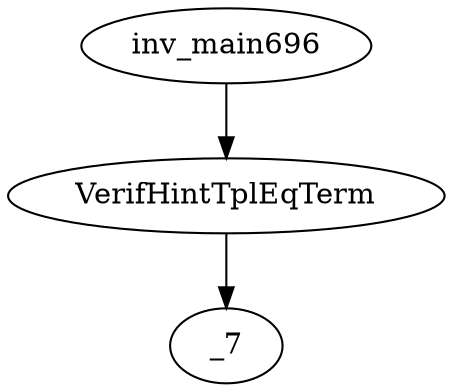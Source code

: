 digraph dag {
0 [label="inv_main696"];
1 [label="VerifHintTplEqTerm"];
2 [label="_7"];
0->1
1 -> 2
}
